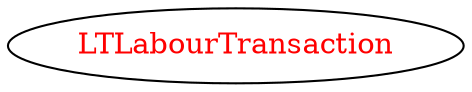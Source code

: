 digraph dependencyGraph {
 concentrate=true;
 ranksep="2.0";
 rankdir="LR"; 
 splines="ortho";
"LTLabourTransaction" [fontcolor="red"];
}